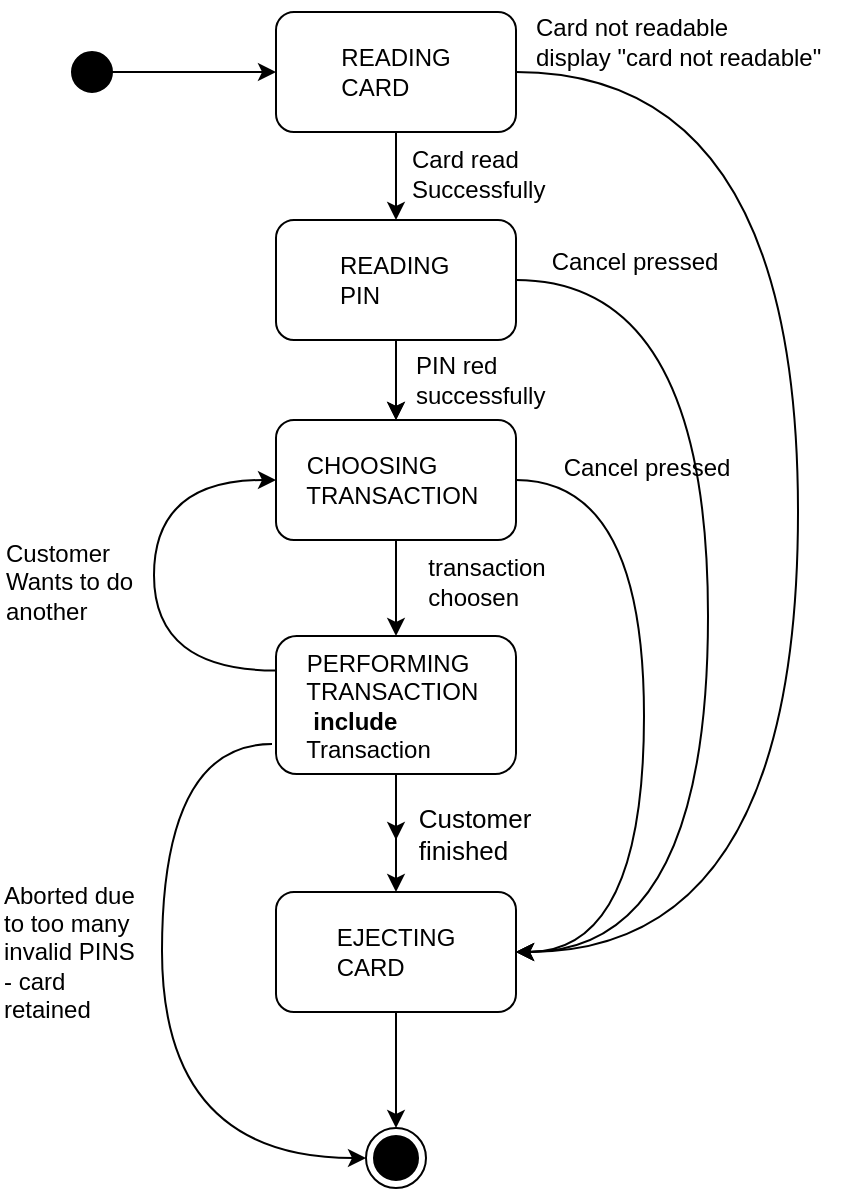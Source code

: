 <mxfile version="26.2.13">
  <diagram name="Page-1" id="ZDUle3kIamicD0FEx88D">
    <mxGraphModel dx="1228" dy="755" grid="0" gridSize="10" guides="1" tooltips="1" connect="1" arrows="1" fold="1" page="1" pageScale="1" pageWidth="827" pageHeight="1169" background="light-dark(#FFFFFF,#FFFFFF)" math="0" shadow="0">
      <root>
        <mxCell id="0" />
        <mxCell id="1" parent="0" />
        <mxCell id="F_QdYi4xcxkMWuRYnJX9-16" style="edgeStyle=orthogonalEdgeStyle;rounded=0;orthogonalLoop=1;jettySize=auto;html=1;entryX=0.5;entryY=0;entryDx=0;entryDy=0;strokeColor=light-dark(#000000,#000000);" edge="1" parent="1" source="F_QdYi4xcxkMWuRYnJX9-6" target="F_QdYi4xcxkMWuRYnJX9-7">
          <mxGeometry relative="1" as="geometry" />
        </mxCell>
        <mxCell id="F_QdYi4xcxkMWuRYnJX9-23" style="edgeStyle=elbowEdgeStyle;rounded=0;orthogonalLoop=1;jettySize=auto;html=1;entryX=1;entryY=0.5;entryDx=0;entryDy=0;strokeColor=light-dark(#000000,#000000);curved=1;" edge="1" parent="1" source="F_QdYi4xcxkMWuRYnJX9-6" target="F_QdYi4xcxkMWuRYnJX9-8">
          <mxGeometry relative="1" as="geometry">
            <Array as="points">
              <mxPoint x="622" y="336" />
            </Array>
          </mxGeometry>
        </mxCell>
        <mxCell id="F_QdYi4xcxkMWuRYnJX9-6" value="&lt;font style=&quot;color: light-dark(rgb(0, 0, 0), rgb(0, 0, 0));&quot;&gt;RE&lt;/font&gt;&lt;font style=&quot;color: light-dark(rgb(0, 0, 0), rgb(0, 0, 0));&quot;&gt;ADING&lt;/font&gt;&lt;div style=&quot;text-align: left;&quot;&gt;&lt;font style=&quot;color: light-dark(rgb(0, 0, 0), rgb(0, 0, 0));&quot;&gt;CARD&lt;/font&gt;&lt;/div&gt;" style="rounded=1;whiteSpace=wrap;html=1;fillColor=none;strokeColor=light-dark(#000000,#000000);" vertex="1" parent="1">
          <mxGeometry x="361" y="81" width="120" height="60" as="geometry" />
        </mxCell>
        <mxCell id="F_QdYi4xcxkMWuRYnJX9-14" value="" style="edgeStyle=orthogonalEdgeStyle;rounded=0;orthogonalLoop=1;jettySize=auto;html=1;" edge="1" parent="1" source="F_QdYi4xcxkMWuRYnJX9-7" target="F_QdYi4xcxkMWuRYnJX9-10">
          <mxGeometry relative="1" as="geometry" />
        </mxCell>
        <mxCell id="F_QdYi4xcxkMWuRYnJX9-15" style="edgeStyle=orthogonalEdgeStyle;rounded=0;orthogonalLoop=1;jettySize=auto;html=1;entryX=0.5;entryY=0;entryDx=0;entryDy=0;strokeColor=light-dark(#000000,#000000);" edge="1" parent="1" source="F_QdYi4xcxkMWuRYnJX9-7" target="F_QdYi4xcxkMWuRYnJX9-10">
          <mxGeometry relative="1" as="geometry" />
        </mxCell>
        <mxCell id="F_QdYi4xcxkMWuRYnJX9-24" style="edgeStyle=elbowEdgeStyle;rounded=0;orthogonalLoop=1;jettySize=auto;html=1;entryX=1;entryY=0.5;entryDx=0;entryDy=0;strokeColor=light-dark(#000000,#000000);curved=1;" edge="1" parent="1" source="F_QdYi4xcxkMWuRYnJX9-7" target="F_QdYi4xcxkMWuRYnJX9-8">
          <mxGeometry relative="1" as="geometry">
            <Array as="points">
              <mxPoint x="577" y="383" />
            </Array>
          </mxGeometry>
        </mxCell>
        <mxCell id="F_QdYi4xcxkMWuRYnJX9-7" value="&lt;font style=&quot;color: light-dark(rgb(0, 0, 0), rgb(0, 0, 0));&quot;&gt;&amp;nbsp; &amp;nbsp; &amp;nbsp; &amp;nbsp; &amp;nbsp;READING&amp;nbsp;&lt;/font&gt;&lt;div&gt;&lt;font style=&quot;color: light-dark(rgb(0, 0, 0), rgb(0, 0, 0));&quot;&gt;&amp;nbsp; &amp;nbsp; &amp;nbsp; &amp;nbsp; &amp;nbsp;&lt;/font&gt;&lt;span style=&quot;color: light-dark(rgb(0, 0, 0), rgb(0, 0, 0)); background-color: transparent;&quot;&gt;PIN&lt;/span&gt;&lt;/div&gt;" style="rounded=1;whiteSpace=wrap;html=1;fillColor=none;strokeColor=light-dark(#000000,#000000);align=left;" vertex="1" parent="1">
          <mxGeometry x="361" y="185" width="120" height="60" as="geometry" />
        </mxCell>
        <mxCell id="F_QdYi4xcxkMWuRYnJX9-31" style="edgeStyle=orthogonalEdgeStyle;rounded=0;orthogonalLoop=1;jettySize=auto;html=1;strokeColor=light-dark(#000000,#000000);" edge="1" parent="1" source="F_QdYi4xcxkMWuRYnJX9-8" target="F_QdYi4xcxkMWuRYnJX9-26">
          <mxGeometry relative="1" as="geometry" />
        </mxCell>
        <mxCell id="F_QdYi4xcxkMWuRYnJX9-8" value="&lt;font style=&quot;color: light-dark(rgb(0, 0, 0), rgb(26, 26, 26));&quot;&gt;EJECTING&lt;/font&gt;&lt;div style=&quot;text-align: left;&quot;&gt;&lt;font style=&quot;color: light-dark(rgb(0, 0, 0), rgb(26, 26, 26));&quot;&gt;CARD&lt;/font&gt;&lt;/div&gt;" style="rounded=1;whiteSpace=wrap;html=1;fillColor=none;strokeColor=light-dark(#000000,#000000);" vertex="1" parent="1">
          <mxGeometry x="361" y="521" width="120" height="60" as="geometry" />
        </mxCell>
        <mxCell id="F_QdYi4xcxkMWuRYnJX9-11" style="edgeStyle=orthogonalEdgeStyle;rounded=0;orthogonalLoop=1;jettySize=auto;html=1;" edge="1" parent="1" source="F_QdYi4xcxkMWuRYnJX9-9">
          <mxGeometry relative="1" as="geometry">
            <mxPoint x="421" y="495" as="targetPoint" />
          </mxGeometry>
        </mxCell>
        <mxCell id="F_QdYi4xcxkMWuRYnJX9-12" style="edgeStyle=orthogonalEdgeStyle;rounded=0;orthogonalLoop=1;jettySize=auto;html=1;entryX=0.5;entryY=0;entryDx=0;entryDy=0;strokeColor=light-dark(#000000,#000000);" edge="1" parent="1" source="F_QdYi4xcxkMWuRYnJX9-9" target="F_QdYi4xcxkMWuRYnJX9-8">
          <mxGeometry relative="1" as="geometry" />
        </mxCell>
        <mxCell id="F_QdYi4xcxkMWuRYnJX9-39" style="edgeStyle=elbowEdgeStyle;rounded=0;orthogonalLoop=1;jettySize=auto;html=1;entryX=0;entryY=0.5;entryDx=0;entryDy=0;curved=1;strokeColor=light-dark(#000000,#000000);" edge="1" parent="1" target="F_QdYi4xcxkMWuRYnJX9-26">
          <mxGeometry relative="1" as="geometry">
            <mxPoint x="359" y="447" as="sourcePoint" />
            <mxPoint x="333.0" y="636.0" as="targetPoint" />
            <Array as="points">
              <mxPoint x="304" y="551" />
            </Array>
          </mxGeometry>
        </mxCell>
        <mxCell id="F_QdYi4xcxkMWuRYnJX9-46" style="edgeStyle=orthogonalEdgeStyle;rounded=0;orthogonalLoop=1;jettySize=auto;html=1;exitX=0;exitY=0.25;exitDx=0;exitDy=0;entryX=0;entryY=0.5;entryDx=0;entryDy=0;curved=1;strokeColor=light-dark(#000000,#000000);" edge="1" parent="1" source="F_QdYi4xcxkMWuRYnJX9-9" target="F_QdYi4xcxkMWuRYnJX9-10">
          <mxGeometry relative="1" as="geometry">
            <Array as="points">
              <mxPoint x="300" y="410" />
              <mxPoint x="300" y="315" />
            </Array>
          </mxGeometry>
        </mxCell>
        <mxCell id="F_QdYi4xcxkMWuRYnJX9-9" value="&lt;font style=&quot;color: light-dark(rgb(0, 0, 0), rgb(0, 0, 0));&quot;&gt;&amp;nbsp; &amp;nbsp; PERFORMING&lt;/font&gt;&lt;div&gt;&lt;font style=&quot;color: light-dark(rgb(0, 0, 0), rgb(0, 0, 0));&quot;&gt;&amp;nbsp; &amp;nbsp; TRANSACTION&lt;/font&gt;&lt;/div&gt;&lt;div&gt;&lt;font style=&quot;color: light-dark(rgb(0, 0, 0), rgb(0, 0, 0));&quot;&gt;&lt;b&gt;&amp;nbsp; &amp;nbsp; &amp;nbsp;include&lt;/b&gt;&lt;/font&gt;&lt;/div&gt;&lt;div&gt;&lt;font style=&quot;color: light-dark(rgb(0, 0, 0), rgb(0, 0, 0));&quot;&gt;&amp;nbsp; &amp;nbsp; Transaction&lt;/font&gt;&lt;/div&gt;" style="rounded=1;whiteSpace=wrap;html=1;fillColor=none;strokeColor=light-dark(#000000,#000000);align=left;" vertex="1" parent="1">
          <mxGeometry x="361" y="393" width="120" height="69" as="geometry" />
        </mxCell>
        <mxCell id="F_QdYi4xcxkMWuRYnJX9-13" style="edgeStyle=orthogonalEdgeStyle;rounded=0;orthogonalLoop=1;jettySize=auto;html=1;entryX=0.5;entryY=0;entryDx=0;entryDy=0;strokeColor=light-dark(#000000,#000000);" edge="1" parent="1" source="F_QdYi4xcxkMWuRYnJX9-10" target="F_QdYi4xcxkMWuRYnJX9-9">
          <mxGeometry relative="1" as="geometry" />
        </mxCell>
        <mxCell id="F_QdYi4xcxkMWuRYnJX9-25" style="edgeStyle=elbowEdgeStyle;rounded=0;orthogonalLoop=1;jettySize=auto;html=1;entryX=1;entryY=0.5;entryDx=0;entryDy=0;strokeColor=light-dark(#000000,#000000);curved=1;" edge="1" parent="1" source="F_QdYi4xcxkMWuRYnJX9-10" target="F_QdYi4xcxkMWuRYnJX9-8">
          <mxGeometry relative="1" as="geometry">
            <Array as="points">
              <mxPoint x="545" y="421" />
            </Array>
          </mxGeometry>
        </mxCell>
        <mxCell id="F_QdYi4xcxkMWuRYnJX9-10" value="&lt;font style=&quot;color: light-dark(rgb(0, 0, 0), rgb(0, 0, 0));&quot;&gt;&amp;nbsp; &amp;nbsp; CHOOSING&lt;/font&gt;&lt;div&gt;&lt;font style=&quot;color: light-dark(rgb(0, 0, 0), rgb(0, 0, 0));&quot;&gt;&amp;nbsp; &amp;nbsp; TRANSACTION&lt;/font&gt;&lt;/div&gt;" style="rounded=1;whiteSpace=wrap;html=1;fillColor=none;strokeColor=light-dark(#000000,#000000);align=left;" vertex="1" parent="1">
          <mxGeometry x="361" y="285" width="120" height="60" as="geometry" />
        </mxCell>
        <mxCell id="F_QdYi4xcxkMWuRYnJX9-26" value="" style="ellipse;html=1;shape=endState;fillColor=strokeColor;strokeColor=light-dark(#000000,#000000);" vertex="1" parent="1">
          <mxGeometry x="406" y="639" width="30" height="30" as="geometry" />
        </mxCell>
        <mxCell id="F_QdYi4xcxkMWuRYnJX9-29" style="edgeStyle=orthogonalEdgeStyle;rounded=0;orthogonalLoop=1;jettySize=auto;html=1;entryX=0;entryY=0.5;entryDx=0;entryDy=0;strokeColor=light-dark(#000000,#000000);" edge="1" parent="1" source="F_QdYi4xcxkMWuRYnJX9-28" target="F_QdYi4xcxkMWuRYnJX9-6">
          <mxGeometry relative="1" as="geometry" />
        </mxCell>
        <mxCell id="F_QdYi4xcxkMWuRYnJX9-28" value="" style="ellipse;fillColor=strokeColor;html=1;strokeColor=light-dark(#000000,#000000);" vertex="1" parent="1">
          <mxGeometry x="259" y="101" width="20" height="20" as="geometry" />
        </mxCell>
        <mxCell id="F_QdYi4xcxkMWuRYnJX9-32" value="&lt;font style=&quot;color: light-dark(rgb(0, 0, 0), rgb(0, 0, 0));&quot;&gt;Card not readable&lt;/font&gt;&lt;div style=&quot;&quot;&gt;&lt;font style=&quot;color: light-dark(rgb(0, 0, 0), rgb(0, 0, 0));&quot;&gt;display &quot;card not readable&quot;&lt;/font&gt;&lt;/div&gt;" style="text;html=1;align=left;verticalAlign=middle;resizable=0;points=[];autosize=1;strokeColor=none;fillColor=none;" vertex="1" parent="1">
          <mxGeometry x="489" y="75" width="161" height="41" as="geometry" />
        </mxCell>
        <mxCell id="F_QdYi4xcxkMWuRYnJX9-33" value="&lt;font style=&quot;color: light-dark(rgb(0, 0, 0), rgb(0, 0, 0));&quot;&gt;Card read&lt;/font&gt;&lt;div&gt;&lt;font style=&quot;color: light-dark(rgb(0, 0, 0), rgb(0, 0, 0));&quot;&gt;Successfully&lt;/font&gt;&lt;/div&gt;" style="text;html=1;align=left;verticalAlign=middle;resizable=0;points=[];autosize=1;strokeColor=none;fillColor=none;" vertex="1" parent="1">
          <mxGeometry x="427" y="141" width="85" height="41" as="geometry" />
        </mxCell>
        <mxCell id="F_QdYi4xcxkMWuRYnJX9-34" value="&lt;font style=&quot;color: light-dark(rgb(0, 0, 0), rgb(0, 0, 0));&quot;&gt;Cancel pressed&lt;/font&gt;" style="text;html=1;align=center;verticalAlign=middle;resizable=0;points=[];autosize=1;strokeColor=none;fillColor=none;" vertex="1" parent="1">
          <mxGeometry x="489" y="193" width="101" height="26" as="geometry" />
        </mxCell>
        <mxCell id="F_QdYi4xcxkMWuRYnJX9-35" value="&lt;span&gt;&lt;font style=&quot;color: light-dark(rgb(0, 0, 0), rgb(0, 0, 0));&quot;&gt;Cancel pressed&lt;/font&gt;&lt;/span&gt;" style="text;html=1;align=center;verticalAlign=middle;resizable=0;points=[];autosize=1;strokeColor=none;fillColor=none;" vertex="1" parent="1">
          <mxGeometry x="495" y="296" width="101" height="26" as="geometry" />
        </mxCell>
        <mxCell id="F_QdYi4xcxkMWuRYnJX9-36" value="&lt;font style=&quot;color: light-dark(rgb(0, 0, 0), rgb(0, 0, 0));&quot;&gt;PIN red&lt;/font&gt;&lt;div&gt;&lt;font style=&quot;color: light-dark(rgb(0, 0, 0), rgb(0, 0, 0));&quot;&gt;successfully&lt;/font&gt;&lt;/div&gt;" style="text;html=1;align=left;verticalAlign=middle;resizable=0;points=[];autosize=1;strokeColor=none;fillColor=none;" vertex="1" parent="1">
          <mxGeometry x="429" y="244" width="83" height="41" as="geometry" />
        </mxCell>
        <mxCell id="F_QdYi4xcxkMWuRYnJX9-37" value="&lt;font style=&quot;color: light-dark(rgb(0, 0, 0), rgb(0, 0, 0));&quot;&gt;transaction&lt;/font&gt;&lt;div style=&quot;text-align: left;&quot;&gt;&lt;font style=&quot;color: light-dark(rgb(0, 0, 0), rgb(0, 0, 0));&quot;&gt;choosen&lt;/font&gt;&lt;/div&gt;" style="text;html=1;align=center;verticalAlign=middle;resizable=0;points=[];autosize=1;strokeColor=none;fillColor=none;" vertex="1" parent="1">
          <mxGeometry x="427" y="345" width="77" height="41" as="geometry" />
        </mxCell>
        <mxCell id="F_QdYi4xcxkMWuRYnJX9-38" value="&lt;font style=&quot;color: light-dark(rgb(0, 0, 0), rgb(0, 0, 0)); font-size: 13px;&quot;&gt;Customer&lt;/font&gt;&lt;div style=&quot;text-align: left;&quot;&gt;&lt;font style=&quot;color: light-dark(rgb(0, 0, 0), rgb(0, 0, 0)); font-size: 13px;&quot;&gt;finished&lt;/font&gt;&lt;/div&gt;" style="text;html=1;align=center;verticalAlign=middle;resizable=0;points=[];autosize=1;strokeColor=none;fillColor=none;" vertex="1" parent="1">
          <mxGeometry x="423" y="470" width="74" height="43" as="geometry" />
        </mxCell>
        <mxCell id="F_QdYi4xcxkMWuRYnJX9-43" value="&lt;font style=&quot;color: light-dark(rgb(0, 0, 0), rgb(0, 0, 0));&quot;&gt;Customer&lt;/font&gt;&lt;div&gt;&lt;font style=&quot;color: light-dark(rgb(0, 0, 0), rgb(0, 0, 0));&quot;&gt;Wants to do&lt;/font&gt;&lt;/div&gt;&lt;div style=&quot;&quot;&gt;&lt;font style=&quot;color: light-dark(rgb(0, 0, 0), rgb(0, 0, 0));&quot;&gt;another&lt;/font&gt;&lt;/div&gt;" style="text;html=1;align=left;verticalAlign=middle;resizable=0;points=[];autosize=1;strokeColor=none;fillColor=none;" vertex="1" parent="1">
          <mxGeometry x="224" y="338" width="82" height="55" as="geometry" />
        </mxCell>
        <mxCell id="F_QdYi4xcxkMWuRYnJX9-48" value="&lt;font style=&quot;color: light-dark(rgb(0, 0, 0), rgb(0, 0, 0));&quot;&gt;Aborted due&lt;/font&gt;&lt;div&gt;&lt;font style=&quot;color: light-dark(rgb(0, 0, 0), rgb(0, 0, 0));&quot;&gt;to too many&lt;/font&gt;&lt;/div&gt;&lt;div&gt;&lt;font style=&quot;color: light-dark(rgb(0, 0, 0), rgb(0, 0, 0));&quot;&gt;invalid PINS&lt;/font&gt;&lt;/div&gt;&lt;div&gt;&lt;font style=&quot;color: light-dark(rgb(0, 0, 0), rgb(0, 0, 0));&quot;&gt;- card&lt;/font&gt;&lt;/div&gt;&lt;div&gt;&lt;font style=&quot;color: light-dark(rgb(0, 0, 0), rgb(0, 0, 0));&quot;&gt;retained&lt;/font&gt;&lt;/div&gt;" style="text;html=1;align=left;verticalAlign=middle;resizable=0;points=[];autosize=1;strokeColor=none;fillColor=none;" vertex="1" parent="1">
          <mxGeometry x="223" y="509" width="83" height="84" as="geometry" />
        </mxCell>
      </root>
    </mxGraphModel>
  </diagram>
</mxfile>

